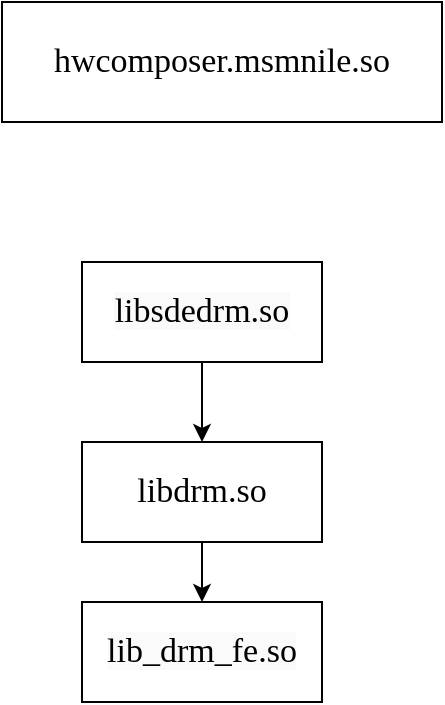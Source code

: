 <mxfile version="14.8.4" type="github">
  <diagram id="7q0owrCflNP7L6XqwVch" name="Page-1">
    <mxGraphModel dx="782" dy="436" grid="1" gridSize="10" guides="1" tooltips="1" connect="1" arrows="1" fold="1" page="1" pageScale="1" pageWidth="850" pageHeight="1100" math="0" shadow="0">
      <root>
        <mxCell id="0" />
        <mxCell id="1" parent="0" />
        <mxCell id="OI1b5vOUuvv0nm-rJtTq-3" value="" style="edgeStyle=orthogonalEdgeStyle;rounded=0;orthogonalLoop=1;jettySize=auto;html=1;" edge="1" parent="1" source="OI1b5vOUuvv0nm-rJtTq-1" target="OI1b5vOUuvv0nm-rJtTq-2">
          <mxGeometry relative="1" as="geometry" />
        </mxCell>
        <mxCell id="OI1b5vOUuvv0nm-rJtTq-1" value="&lt;span style=&quot;font-family: &amp;#34;vollkorn&amp;#34; , &amp;#34;palatino&amp;#34; , &amp;#34;times&amp;#34; ; font-size: 17px ; text-align: left ; background-color: rgb(255 , 255 , 255)&quot;&gt;libdrm.so&lt;/span&gt;" style="rounded=0;whiteSpace=wrap;html=1;" vertex="1" parent="1">
          <mxGeometry x="260" y="280" width="120" height="50" as="geometry" />
        </mxCell>
        <mxCell id="OI1b5vOUuvv0nm-rJtTq-2" value="&lt;span style=&quot;font-family: &amp;#34;vollkorn&amp;#34; , &amp;#34;palatino&amp;#34; , &amp;#34;times&amp;#34; ; font-size: 17px ; text-align: left ; background-color: rgb(250 , 250 , 250)&quot;&gt;lib_drm_fe.so&lt;/span&gt;" style="rounded=0;whiteSpace=wrap;html=1;" vertex="1" parent="1">
          <mxGeometry x="260" y="360" width="120" height="50" as="geometry" />
        </mxCell>
        <mxCell id="OI1b5vOUuvv0nm-rJtTq-7" value="" style="edgeStyle=orthogonalEdgeStyle;rounded=0;orthogonalLoop=1;jettySize=auto;html=1;" edge="1" parent="1" source="OI1b5vOUuvv0nm-rJtTq-6" target="OI1b5vOUuvv0nm-rJtTq-1">
          <mxGeometry relative="1" as="geometry" />
        </mxCell>
        <mxCell id="OI1b5vOUuvv0nm-rJtTq-6" value="&lt;span style=&quot;font-family: &amp;#34;vollkorn&amp;#34; , &amp;#34;palatino&amp;#34; , &amp;#34;times&amp;#34; ; font-size: 17px ; text-align: left ; background-color: rgb(250 , 250 , 250)&quot;&gt;libsdedrm.so&lt;/span&gt;" style="rounded=0;whiteSpace=wrap;html=1;" vertex="1" parent="1">
          <mxGeometry x="260" y="190" width="120" height="50" as="geometry" />
        </mxCell>
        <mxCell id="OI1b5vOUuvv0nm-rJtTq-8" value="&lt;span style=&quot;font-family: &amp;#34;vollkorn&amp;#34; , &amp;#34;palatino&amp;#34; , &amp;#34;times&amp;#34; ; font-size: 17px ; text-align: left ; background-color: rgb(255 , 255 , 255)&quot;&gt;hwcomposer.msmnile.so&lt;/span&gt;" style="rounded=0;whiteSpace=wrap;html=1;" vertex="1" parent="1">
          <mxGeometry x="220" y="60" width="220" height="60" as="geometry" />
        </mxCell>
      </root>
    </mxGraphModel>
  </diagram>
</mxfile>
